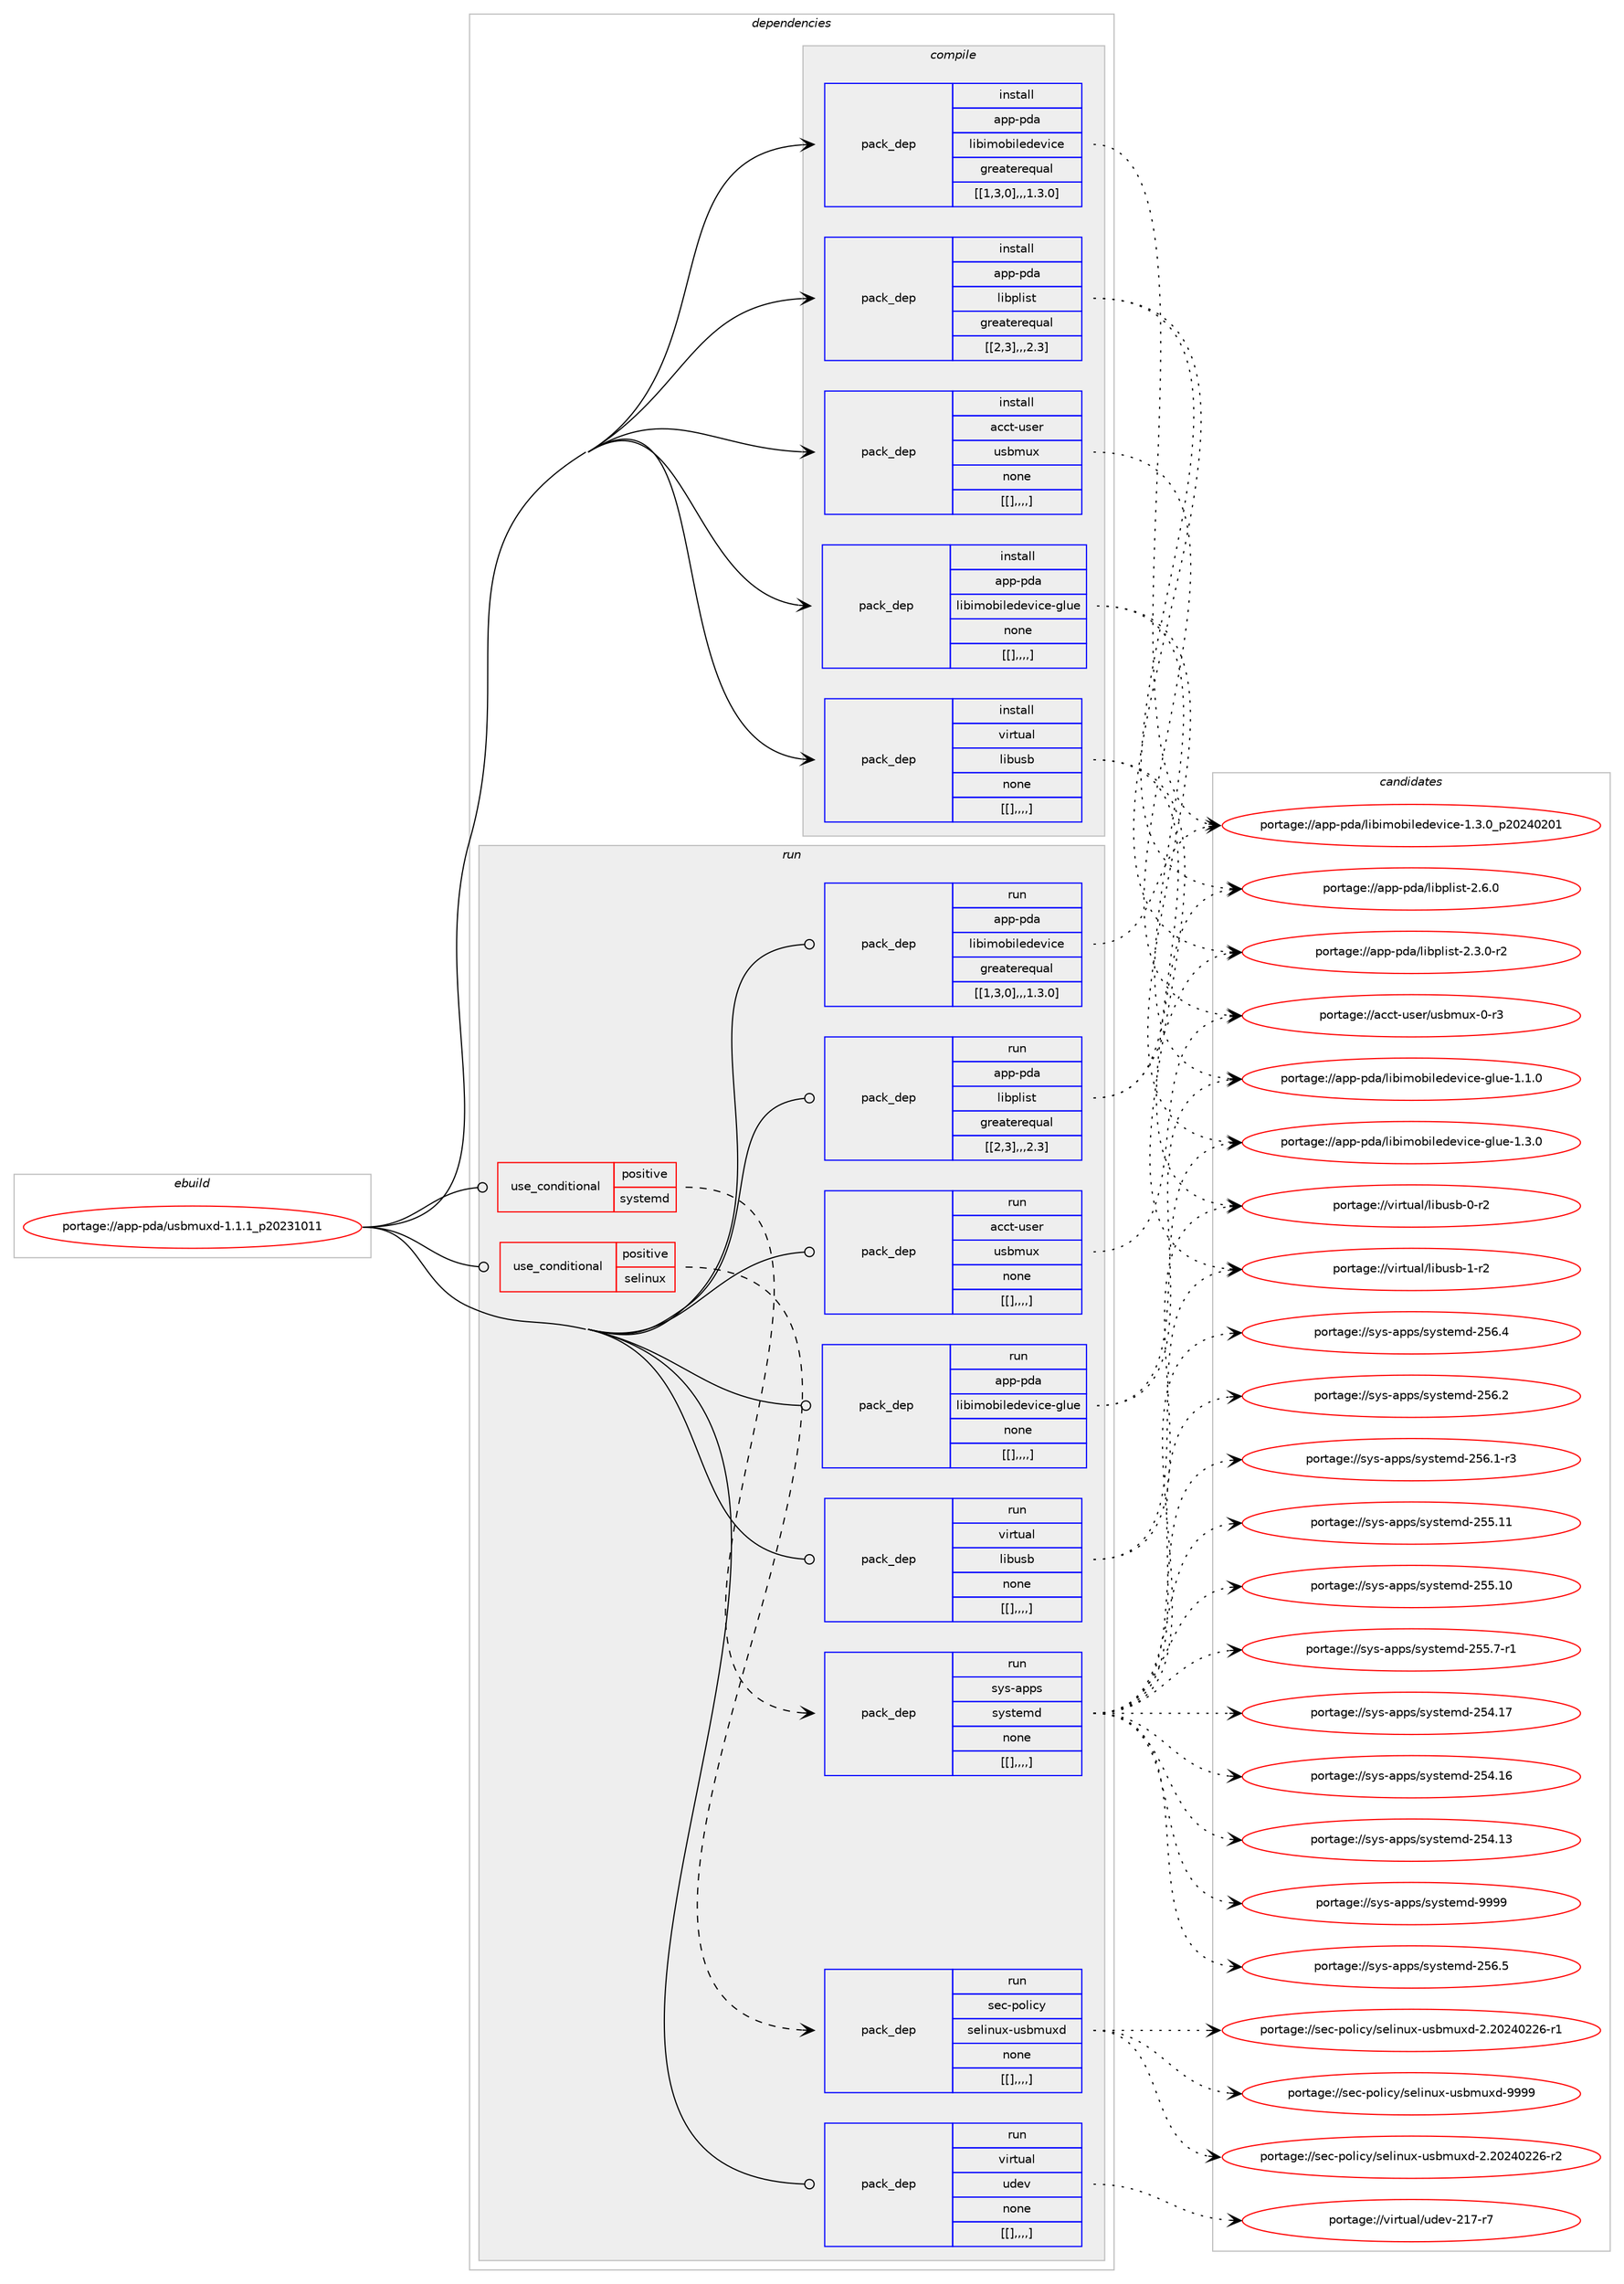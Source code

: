 digraph prolog {

# *************
# Graph options
# *************

newrank=true;
concentrate=true;
compound=true;
graph [rankdir=LR,fontname=Helvetica,fontsize=10,ranksep=1.5];#, ranksep=2.5, nodesep=0.2];
edge  [arrowhead=vee];
node  [fontname=Helvetica,fontsize=10];

# **********
# The ebuild
# **********

subgraph cluster_leftcol {
color=gray;
label=<<i>ebuild</i>>;
id [label="portage://app-pda/usbmuxd-1.1.1_p20231011", color=red, width=4, href="../app-pda/usbmuxd-1.1.1_p20231011.svg"];
}

# ****************
# The dependencies
# ****************

subgraph cluster_midcol {
color=gray;
label=<<i>dependencies</i>>;
subgraph cluster_compile {
fillcolor="#eeeeee";
style=filled;
label=<<i>compile</i>>;
subgraph pack36140 {
dependency50736 [label=<<TABLE BORDER="0" CELLBORDER="1" CELLSPACING="0" CELLPADDING="4" WIDTH="220"><TR><TD ROWSPAN="6" CELLPADDING="30">pack_dep</TD></TR><TR><TD WIDTH="110">install</TD></TR><TR><TD>acct-user</TD></TR><TR><TD>usbmux</TD></TR><TR><TD>none</TD></TR><TR><TD>[[],,,,]</TD></TR></TABLE>>, shape=none, color=blue];
}
id:e -> dependency50736:w [weight=20,style="solid",arrowhead="vee"];
subgraph pack36141 {
dependency50737 [label=<<TABLE BORDER="0" CELLBORDER="1" CELLSPACING="0" CELLPADDING="4" WIDTH="220"><TR><TD ROWSPAN="6" CELLPADDING="30">pack_dep</TD></TR><TR><TD WIDTH="110">install</TD></TR><TR><TD>app-pda</TD></TR><TR><TD>libimobiledevice</TD></TR><TR><TD>greaterequal</TD></TR><TR><TD>[[1,3,0],,,1.3.0]</TD></TR></TABLE>>, shape=none, color=blue];
}
id:e -> dependency50737:w [weight=20,style="solid",arrowhead="vee"];
subgraph pack36142 {
dependency50738 [label=<<TABLE BORDER="0" CELLBORDER="1" CELLSPACING="0" CELLPADDING="4" WIDTH="220"><TR><TD ROWSPAN="6" CELLPADDING="30">pack_dep</TD></TR><TR><TD WIDTH="110">install</TD></TR><TR><TD>app-pda</TD></TR><TR><TD>libimobiledevice-glue</TD></TR><TR><TD>none</TD></TR><TR><TD>[[],,,,]</TD></TR></TABLE>>, shape=none, color=blue];
}
id:e -> dependency50738:w [weight=20,style="solid",arrowhead="vee"];
subgraph pack36143 {
dependency50739 [label=<<TABLE BORDER="0" CELLBORDER="1" CELLSPACING="0" CELLPADDING="4" WIDTH="220"><TR><TD ROWSPAN="6" CELLPADDING="30">pack_dep</TD></TR><TR><TD WIDTH="110">install</TD></TR><TR><TD>app-pda</TD></TR><TR><TD>libplist</TD></TR><TR><TD>greaterequal</TD></TR><TR><TD>[[2,3],,,2.3]</TD></TR></TABLE>>, shape=none, color=blue];
}
id:e -> dependency50739:w [weight=20,style="solid",arrowhead="vee"];
subgraph pack36144 {
dependency50740 [label=<<TABLE BORDER="0" CELLBORDER="1" CELLSPACING="0" CELLPADDING="4" WIDTH="220"><TR><TD ROWSPAN="6" CELLPADDING="30">pack_dep</TD></TR><TR><TD WIDTH="110">install</TD></TR><TR><TD>virtual</TD></TR><TR><TD>libusb</TD></TR><TR><TD>none</TD></TR><TR><TD>[[],,,,]</TD></TR></TABLE>>, shape=none, color=blue];
}
id:e -> dependency50740:w [weight=20,style="solid",arrowhead="vee"];
}
subgraph cluster_compileandrun {
fillcolor="#eeeeee";
style=filled;
label=<<i>compile and run</i>>;
}
subgraph cluster_run {
fillcolor="#eeeeee";
style=filled;
label=<<i>run</i>>;
subgraph cond14136 {
dependency50741 [label=<<TABLE BORDER="0" CELLBORDER="1" CELLSPACING="0" CELLPADDING="4"><TR><TD ROWSPAN="3" CELLPADDING="10">use_conditional</TD></TR><TR><TD>positive</TD></TR><TR><TD>selinux</TD></TR></TABLE>>, shape=none, color=red];
subgraph pack36145 {
dependency50742 [label=<<TABLE BORDER="0" CELLBORDER="1" CELLSPACING="0" CELLPADDING="4" WIDTH="220"><TR><TD ROWSPAN="6" CELLPADDING="30">pack_dep</TD></TR><TR><TD WIDTH="110">run</TD></TR><TR><TD>sec-policy</TD></TR><TR><TD>selinux-usbmuxd</TD></TR><TR><TD>none</TD></TR><TR><TD>[[],,,,]</TD></TR></TABLE>>, shape=none, color=blue];
}
dependency50741:e -> dependency50742:w [weight=20,style="dashed",arrowhead="vee"];
}
id:e -> dependency50741:w [weight=20,style="solid",arrowhead="odot"];
subgraph cond14137 {
dependency50743 [label=<<TABLE BORDER="0" CELLBORDER="1" CELLSPACING="0" CELLPADDING="4"><TR><TD ROWSPAN="3" CELLPADDING="10">use_conditional</TD></TR><TR><TD>positive</TD></TR><TR><TD>systemd</TD></TR></TABLE>>, shape=none, color=red];
subgraph pack36146 {
dependency50744 [label=<<TABLE BORDER="0" CELLBORDER="1" CELLSPACING="0" CELLPADDING="4" WIDTH="220"><TR><TD ROWSPAN="6" CELLPADDING="30">pack_dep</TD></TR><TR><TD WIDTH="110">run</TD></TR><TR><TD>sys-apps</TD></TR><TR><TD>systemd</TD></TR><TR><TD>none</TD></TR><TR><TD>[[],,,,]</TD></TR></TABLE>>, shape=none, color=blue];
}
dependency50743:e -> dependency50744:w [weight=20,style="dashed",arrowhead="vee"];
}
id:e -> dependency50743:w [weight=20,style="solid",arrowhead="odot"];
subgraph pack36147 {
dependency50745 [label=<<TABLE BORDER="0" CELLBORDER="1" CELLSPACING="0" CELLPADDING="4" WIDTH="220"><TR><TD ROWSPAN="6" CELLPADDING="30">pack_dep</TD></TR><TR><TD WIDTH="110">run</TD></TR><TR><TD>acct-user</TD></TR><TR><TD>usbmux</TD></TR><TR><TD>none</TD></TR><TR><TD>[[],,,,]</TD></TR></TABLE>>, shape=none, color=blue];
}
id:e -> dependency50745:w [weight=20,style="solid",arrowhead="odot"];
subgraph pack36148 {
dependency50746 [label=<<TABLE BORDER="0" CELLBORDER="1" CELLSPACING="0" CELLPADDING="4" WIDTH="220"><TR><TD ROWSPAN="6" CELLPADDING="30">pack_dep</TD></TR><TR><TD WIDTH="110">run</TD></TR><TR><TD>app-pda</TD></TR><TR><TD>libimobiledevice</TD></TR><TR><TD>greaterequal</TD></TR><TR><TD>[[1,3,0],,,1.3.0]</TD></TR></TABLE>>, shape=none, color=blue];
}
id:e -> dependency50746:w [weight=20,style="solid",arrowhead="odot"];
subgraph pack36149 {
dependency50747 [label=<<TABLE BORDER="0" CELLBORDER="1" CELLSPACING="0" CELLPADDING="4" WIDTH="220"><TR><TD ROWSPAN="6" CELLPADDING="30">pack_dep</TD></TR><TR><TD WIDTH="110">run</TD></TR><TR><TD>app-pda</TD></TR><TR><TD>libimobiledevice-glue</TD></TR><TR><TD>none</TD></TR><TR><TD>[[],,,,]</TD></TR></TABLE>>, shape=none, color=blue];
}
id:e -> dependency50747:w [weight=20,style="solid",arrowhead="odot"];
subgraph pack36150 {
dependency50748 [label=<<TABLE BORDER="0" CELLBORDER="1" CELLSPACING="0" CELLPADDING="4" WIDTH="220"><TR><TD ROWSPAN="6" CELLPADDING="30">pack_dep</TD></TR><TR><TD WIDTH="110">run</TD></TR><TR><TD>app-pda</TD></TR><TR><TD>libplist</TD></TR><TR><TD>greaterequal</TD></TR><TR><TD>[[2,3],,,2.3]</TD></TR></TABLE>>, shape=none, color=blue];
}
id:e -> dependency50748:w [weight=20,style="solid",arrowhead="odot"];
subgraph pack36151 {
dependency50749 [label=<<TABLE BORDER="0" CELLBORDER="1" CELLSPACING="0" CELLPADDING="4" WIDTH="220"><TR><TD ROWSPAN="6" CELLPADDING="30">pack_dep</TD></TR><TR><TD WIDTH="110">run</TD></TR><TR><TD>virtual</TD></TR><TR><TD>libusb</TD></TR><TR><TD>none</TD></TR><TR><TD>[[],,,,]</TD></TR></TABLE>>, shape=none, color=blue];
}
id:e -> dependency50749:w [weight=20,style="solid",arrowhead="odot"];
subgraph pack36152 {
dependency50750 [label=<<TABLE BORDER="0" CELLBORDER="1" CELLSPACING="0" CELLPADDING="4" WIDTH="220"><TR><TD ROWSPAN="6" CELLPADDING="30">pack_dep</TD></TR><TR><TD WIDTH="110">run</TD></TR><TR><TD>virtual</TD></TR><TR><TD>udev</TD></TR><TR><TD>none</TD></TR><TR><TD>[[],,,,]</TD></TR></TABLE>>, shape=none, color=blue];
}
id:e -> dependency50750:w [weight=20,style="solid",arrowhead="odot"];
}
}

# **************
# The candidates
# **************

subgraph cluster_choices {
rank=same;
color=gray;
label=<<i>candidates</i>>;

subgraph choice36140 {
color=black;
nodesep=1;
choice97999911645117115101114471171159810911712045484511451 [label="portage://acct-user/usbmux-0-r3", color=red, width=4,href="../acct-user/usbmux-0-r3.svg"];
dependency50736:e -> choice97999911645117115101114471171159810911712045484511451:w [style=dotted,weight="100"];
}
subgraph choice36141 {
color=black;
nodesep=1;
choice97112112451121009747108105981051091119810510810110010111810599101454946514648951125048505248504849 [label="portage://app-pda/libimobiledevice-1.3.0_p20240201", color=red, width=4,href="../app-pda/libimobiledevice-1.3.0_p20240201.svg"];
dependency50737:e -> choice97112112451121009747108105981051091119810510810110010111810599101454946514648951125048505248504849:w [style=dotted,weight="100"];
}
subgraph choice36142 {
color=black;
nodesep=1;
choice9711211245112100974710810598105109111981051081011001011181059910145103108117101454946514648 [label="portage://app-pda/libimobiledevice-glue-1.3.0", color=red, width=4,href="../app-pda/libimobiledevice-glue-1.3.0.svg"];
choice9711211245112100974710810598105109111981051081011001011181059910145103108117101454946494648 [label="portage://app-pda/libimobiledevice-glue-1.1.0", color=red, width=4,href="../app-pda/libimobiledevice-glue-1.1.0.svg"];
dependency50738:e -> choice9711211245112100974710810598105109111981051081011001011181059910145103108117101454946514648:w [style=dotted,weight="100"];
dependency50738:e -> choice9711211245112100974710810598105109111981051081011001011181059910145103108117101454946494648:w [style=dotted,weight="100"];
}
subgraph choice36143 {
color=black;
nodesep=1;
choice9711211245112100974710810598112108105115116455046544648 [label="portage://app-pda/libplist-2.6.0", color=red, width=4,href="../app-pda/libplist-2.6.0.svg"];
choice97112112451121009747108105981121081051151164550465146484511450 [label="portage://app-pda/libplist-2.3.0-r2", color=red, width=4,href="../app-pda/libplist-2.3.0-r2.svg"];
dependency50739:e -> choice9711211245112100974710810598112108105115116455046544648:w [style=dotted,weight="100"];
dependency50739:e -> choice97112112451121009747108105981121081051151164550465146484511450:w [style=dotted,weight="100"];
}
subgraph choice36144 {
color=black;
nodesep=1;
choice1181051141161179710847108105981171159845494511450 [label="portage://virtual/libusb-1-r2", color=red, width=4,href="../virtual/libusb-1-r2.svg"];
choice1181051141161179710847108105981171159845484511450 [label="portage://virtual/libusb-0-r2", color=red, width=4,href="../virtual/libusb-0-r2.svg"];
dependency50740:e -> choice1181051141161179710847108105981171159845494511450:w [style=dotted,weight="100"];
dependency50740:e -> choice1181051141161179710847108105981171159845484511450:w [style=dotted,weight="100"];
}
subgraph choice36145 {
color=black;
nodesep=1;
choice1151019945112111108105991214711510110810511011712045117115981091171201004557575757 [label="portage://sec-policy/selinux-usbmuxd-9999", color=red, width=4,href="../sec-policy/selinux-usbmuxd-9999.svg"];
choice11510199451121111081059912147115101108105110117120451171159810911712010045504650485052485050544511450 [label="portage://sec-policy/selinux-usbmuxd-2.20240226-r2", color=red, width=4,href="../sec-policy/selinux-usbmuxd-2.20240226-r2.svg"];
choice11510199451121111081059912147115101108105110117120451171159810911712010045504650485052485050544511449 [label="portage://sec-policy/selinux-usbmuxd-2.20240226-r1", color=red, width=4,href="../sec-policy/selinux-usbmuxd-2.20240226-r1.svg"];
dependency50742:e -> choice1151019945112111108105991214711510110810511011712045117115981091171201004557575757:w [style=dotted,weight="100"];
dependency50742:e -> choice11510199451121111081059912147115101108105110117120451171159810911712010045504650485052485050544511450:w [style=dotted,weight="100"];
dependency50742:e -> choice11510199451121111081059912147115101108105110117120451171159810911712010045504650485052485050544511449:w [style=dotted,weight="100"];
}
subgraph choice36146 {
color=black;
nodesep=1;
choice1151211154597112112115471151211151161011091004557575757 [label="portage://sys-apps/systemd-9999", color=red, width=4,href="../sys-apps/systemd-9999.svg"];
choice115121115459711211211547115121115116101109100455053544653 [label="portage://sys-apps/systemd-256.5", color=red, width=4,href="../sys-apps/systemd-256.5.svg"];
choice115121115459711211211547115121115116101109100455053544652 [label="portage://sys-apps/systemd-256.4", color=red, width=4,href="../sys-apps/systemd-256.4.svg"];
choice115121115459711211211547115121115116101109100455053544650 [label="portage://sys-apps/systemd-256.2", color=red, width=4,href="../sys-apps/systemd-256.2.svg"];
choice1151211154597112112115471151211151161011091004550535446494511451 [label="portage://sys-apps/systemd-256.1-r3", color=red, width=4,href="../sys-apps/systemd-256.1-r3.svg"];
choice11512111545971121121154711512111511610110910045505353464949 [label="portage://sys-apps/systemd-255.11", color=red, width=4,href="../sys-apps/systemd-255.11.svg"];
choice11512111545971121121154711512111511610110910045505353464948 [label="portage://sys-apps/systemd-255.10", color=red, width=4,href="../sys-apps/systemd-255.10.svg"];
choice1151211154597112112115471151211151161011091004550535346554511449 [label="portage://sys-apps/systemd-255.7-r1", color=red, width=4,href="../sys-apps/systemd-255.7-r1.svg"];
choice11512111545971121121154711512111511610110910045505352464955 [label="portage://sys-apps/systemd-254.17", color=red, width=4,href="../sys-apps/systemd-254.17.svg"];
choice11512111545971121121154711512111511610110910045505352464954 [label="portage://sys-apps/systemd-254.16", color=red, width=4,href="../sys-apps/systemd-254.16.svg"];
choice11512111545971121121154711512111511610110910045505352464951 [label="portage://sys-apps/systemd-254.13", color=red, width=4,href="../sys-apps/systemd-254.13.svg"];
dependency50744:e -> choice1151211154597112112115471151211151161011091004557575757:w [style=dotted,weight="100"];
dependency50744:e -> choice115121115459711211211547115121115116101109100455053544653:w [style=dotted,weight="100"];
dependency50744:e -> choice115121115459711211211547115121115116101109100455053544652:w [style=dotted,weight="100"];
dependency50744:e -> choice115121115459711211211547115121115116101109100455053544650:w [style=dotted,weight="100"];
dependency50744:e -> choice1151211154597112112115471151211151161011091004550535446494511451:w [style=dotted,weight="100"];
dependency50744:e -> choice11512111545971121121154711512111511610110910045505353464949:w [style=dotted,weight="100"];
dependency50744:e -> choice11512111545971121121154711512111511610110910045505353464948:w [style=dotted,weight="100"];
dependency50744:e -> choice1151211154597112112115471151211151161011091004550535346554511449:w [style=dotted,weight="100"];
dependency50744:e -> choice11512111545971121121154711512111511610110910045505352464955:w [style=dotted,weight="100"];
dependency50744:e -> choice11512111545971121121154711512111511610110910045505352464954:w [style=dotted,weight="100"];
dependency50744:e -> choice11512111545971121121154711512111511610110910045505352464951:w [style=dotted,weight="100"];
}
subgraph choice36147 {
color=black;
nodesep=1;
choice97999911645117115101114471171159810911712045484511451 [label="portage://acct-user/usbmux-0-r3", color=red, width=4,href="../acct-user/usbmux-0-r3.svg"];
dependency50745:e -> choice97999911645117115101114471171159810911712045484511451:w [style=dotted,weight="100"];
}
subgraph choice36148 {
color=black;
nodesep=1;
choice97112112451121009747108105981051091119810510810110010111810599101454946514648951125048505248504849 [label="portage://app-pda/libimobiledevice-1.3.0_p20240201", color=red, width=4,href="../app-pda/libimobiledevice-1.3.0_p20240201.svg"];
dependency50746:e -> choice97112112451121009747108105981051091119810510810110010111810599101454946514648951125048505248504849:w [style=dotted,weight="100"];
}
subgraph choice36149 {
color=black;
nodesep=1;
choice9711211245112100974710810598105109111981051081011001011181059910145103108117101454946514648 [label="portage://app-pda/libimobiledevice-glue-1.3.0", color=red, width=4,href="../app-pda/libimobiledevice-glue-1.3.0.svg"];
choice9711211245112100974710810598105109111981051081011001011181059910145103108117101454946494648 [label="portage://app-pda/libimobiledevice-glue-1.1.0", color=red, width=4,href="../app-pda/libimobiledevice-glue-1.1.0.svg"];
dependency50747:e -> choice9711211245112100974710810598105109111981051081011001011181059910145103108117101454946514648:w [style=dotted,weight="100"];
dependency50747:e -> choice9711211245112100974710810598105109111981051081011001011181059910145103108117101454946494648:w [style=dotted,weight="100"];
}
subgraph choice36150 {
color=black;
nodesep=1;
choice9711211245112100974710810598112108105115116455046544648 [label="portage://app-pda/libplist-2.6.0", color=red, width=4,href="../app-pda/libplist-2.6.0.svg"];
choice97112112451121009747108105981121081051151164550465146484511450 [label="portage://app-pda/libplist-2.3.0-r2", color=red, width=4,href="../app-pda/libplist-2.3.0-r2.svg"];
dependency50748:e -> choice9711211245112100974710810598112108105115116455046544648:w [style=dotted,weight="100"];
dependency50748:e -> choice97112112451121009747108105981121081051151164550465146484511450:w [style=dotted,weight="100"];
}
subgraph choice36151 {
color=black;
nodesep=1;
choice1181051141161179710847108105981171159845494511450 [label="portage://virtual/libusb-1-r2", color=red, width=4,href="../virtual/libusb-1-r2.svg"];
choice1181051141161179710847108105981171159845484511450 [label="portage://virtual/libusb-0-r2", color=red, width=4,href="../virtual/libusb-0-r2.svg"];
dependency50749:e -> choice1181051141161179710847108105981171159845494511450:w [style=dotted,weight="100"];
dependency50749:e -> choice1181051141161179710847108105981171159845484511450:w [style=dotted,weight="100"];
}
subgraph choice36152 {
color=black;
nodesep=1;
choice1181051141161179710847117100101118455049554511455 [label="portage://virtual/udev-217-r7", color=red, width=4,href="../virtual/udev-217-r7.svg"];
dependency50750:e -> choice1181051141161179710847117100101118455049554511455:w [style=dotted,weight="100"];
}
}

}
